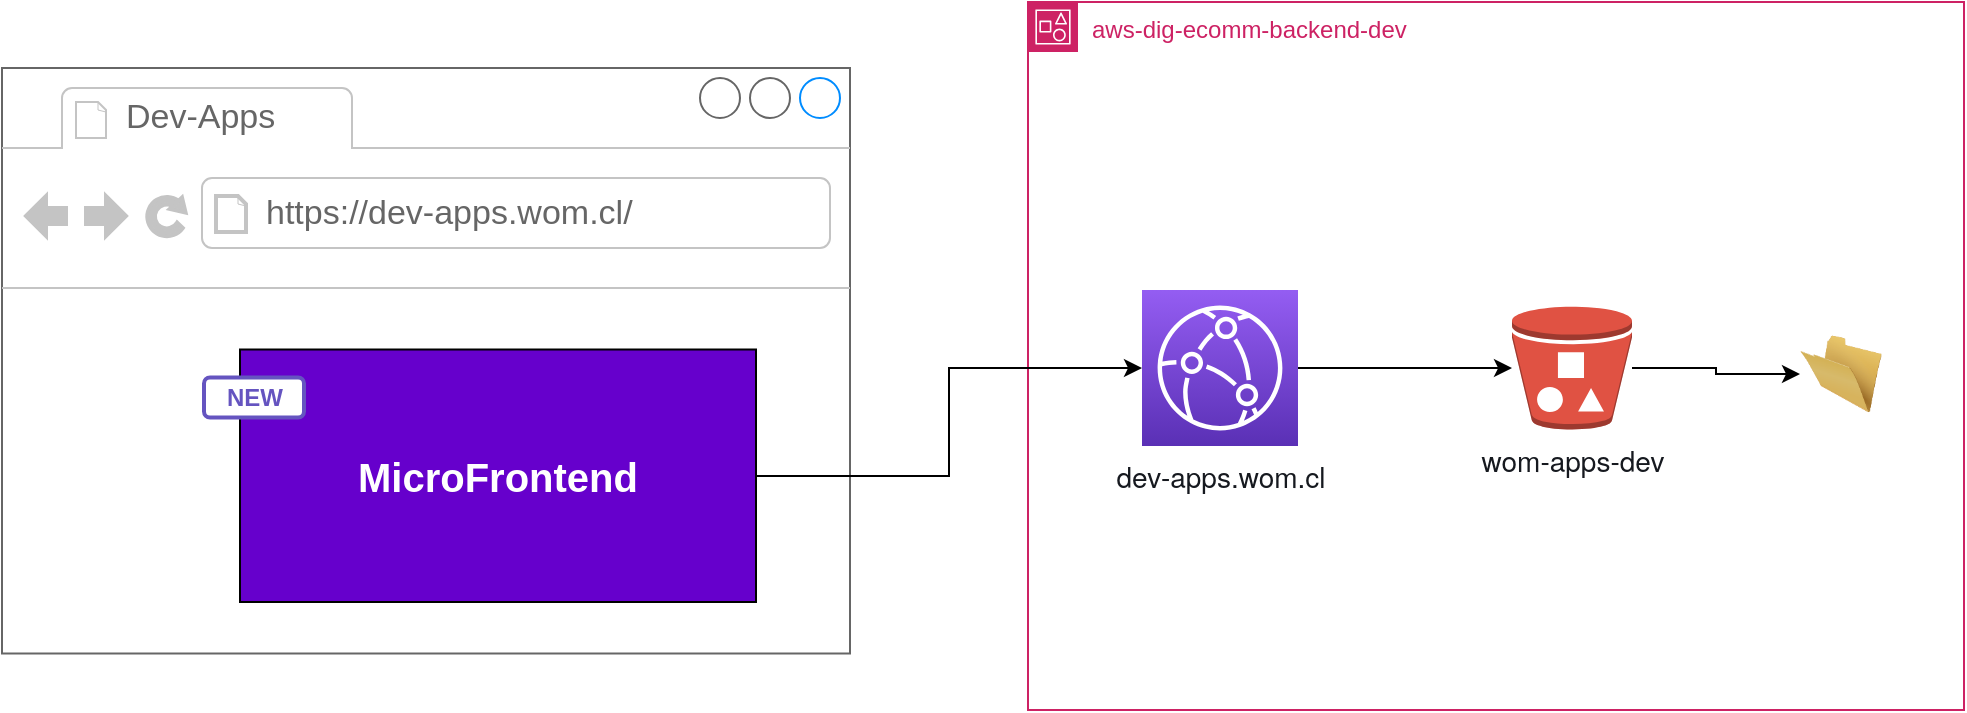 <mxfile version="20.2.3" type="device" pages="2"><diagram id="BjgSKMOBpAk0dEzWRqdU" name="Control Version"><mxGraphModel dx="1822" dy="539" grid="0" gridSize="10" guides="1" tooltips="1" connect="1" arrows="1" fold="1" page="0" pageScale="1" pageWidth="827" pageHeight="1169" math="0" shadow="0"><root><mxCell id="0"/><mxCell id="1" parent="0"/><mxCell id="gxzffptza5jU-NQPstKf-1" value="aws-dig-ecomm-backend-dev" style="points=[[0,0],[0.25,0],[0.5,0],[0.75,0],[1,0],[1,0.25],[1,0.5],[1,0.75],[1,1],[0.75,1],[0.5,1],[0.25,1],[0,1],[0,0.75],[0,0.5],[0,0.25]];outlineConnect=0;gradientColor=none;html=1;whiteSpace=wrap;fontSize=12;fontStyle=0;container=1;pointerEvents=0;collapsible=0;recursiveResize=0;shape=mxgraph.aws4.group;grIcon=mxgraph.aws4.group_account;strokeColor=#CD2264;fillColor=none;verticalAlign=top;align=left;spacingLeft=30;fontColor=#CD2264;dashed=0;" parent="1" vertex="1"><mxGeometry x="-80" y="105" width="468" height="354" as="geometry"/></mxCell><mxCell id="gxzffptza5jU-NQPstKf-12" style="edgeStyle=orthogonalEdgeStyle;rounded=0;orthogonalLoop=1;jettySize=auto;html=1;" parent="gxzffptza5jU-NQPstKf-1" source="gxzffptza5jU-NQPstKf-7" target="gxzffptza5jU-NQPstKf-9" edge="1"><mxGeometry relative="1" as="geometry"/></mxCell><mxCell id="gxzffptza5jU-NQPstKf-7" value="&lt;div style=&quot;text-align: left;&quot;&gt;&lt;font face=&quot;Amazon Ember, Helvetica Neue, Roboto, Arial, sans-serif&quot; color=&quot;#16191f&quot;&gt;&lt;span style=&quot;font-size: 14px;&quot;&gt;wom-apps-dev&lt;/span&gt;&lt;/font&gt;&lt;br&gt;&lt;/div&gt;" style="outlineConnect=0;dashed=0;verticalLabelPosition=bottom;verticalAlign=top;align=center;html=1;shape=mxgraph.aws3.bucket_with_objects;fillColor=#E05243;gradientColor=none;" parent="gxzffptza5jU-NQPstKf-1" vertex="1"><mxGeometry x="242" y="152.25" width="60" height="61.5" as="geometry"/></mxCell><mxCell id="gxzffptza5jU-NQPstKf-11" style="edgeStyle=orthogonalEdgeStyle;rounded=0;orthogonalLoop=1;jettySize=auto;html=1;" parent="gxzffptza5jU-NQPstKf-1" source="gxzffptza5jU-NQPstKf-8" target="gxzffptza5jU-NQPstKf-7" edge="1"><mxGeometry relative="1" as="geometry"/></mxCell><mxCell id="gxzffptza5jU-NQPstKf-8" value="&lt;div style=&quot;text-align: left;&quot;&gt;&lt;font face=&quot;Amazon Ember, Helvetica Neue, Roboto, Arial, sans-serif&quot; color=&quot;#16191f&quot;&gt;&lt;span style=&quot;font-size: 14px;&quot;&gt;dev-apps.wom.cl&lt;/span&gt;&lt;/font&gt;&lt;br&gt;&lt;/div&gt;" style="sketch=0;points=[[0,0,0],[0.25,0,0],[0.5,0,0],[0.75,0,0],[1,0,0],[0,1,0],[0.25,1,0],[0.5,1,0],[0.75,1,0],[1,1,0],[0,0.25,0],[0,0.5,0],[0,0.75,0],[1,0.25,0],[1,0.5,0],[1,0.75,0]];outlineConnect=0;fontColor=#232F3E;gradientColor=#945DF2;gradientDirection=north;fillColor=#5A30B5;strokeColor=#ffffff;dashed=0;verticalLabelPosition=bottom;verticalAlign=top;align=center;html=1;fontSize=12;fontStyle=0;aspect=fixed;shape=mxgraph.aws4.resourceIcon;resIcon=mxgraph.aws4.cloudfront;" parent="gxzffptza5jU-NQPstKf-1" vertex="1"><mxGeometry x="57" y="144" width="78" height="78" as="geometry"/></mxCell><mxCell id="gxzffptza5jU-NQPstKf-9" value="25" style="image;html=1;image=img/lib/clip_art/general/Empty_Folder_128x128.png;fontSize=20;fontColor=#FFFFFF;fillColor=#6600CC;" parent="gxzffptza5jU-NQPstKf-1" vertex="1"><mxGeometry x="386" y="163" width="41" height="46" as="geometry"/></mxCell><mxCell id="gxzffptza5jU-NQPstKf-2" value="" style="strokeWidth=1;shadow=0;dashed=0;align=center;html=1;shape=mxgraph.mockup.containers.browserWindow;rSize=0;strokeColor=#666666;strokeColor2=#008cff;strokeColor3=#c4c4c4;mainText=,;recursiveResize=0;fontSize=17;" parent="1" vertex="1"><mxGeometry x="-593" y="138" width="424" height="292.75" as="geometry"/></mxCell><mxCell id="gxzffptza5jU-NQPstKf-3" value="Dev-Apps" style="strokeWidth=1;shadow=0;dashed=0;align=center;html=1;shape=mxgraph.mockup.containers.anchor;fontSize=17;fontColor=#666666;align=left;" parent="gxzffptza5jU-NQPstKf-2" vertex="1"><mxGeometry x="60" y="12" width="110" height="26" as="geometry"/></mxCell><mxCell id="gxzffptza5jU-NQPstKf-4" value="https://dev-apps.wom.cl/" style="strokeWidth=1;shadow=0;dashed=0;align=center;html=1;shape=mxgraph.mockup.containers.anchor;rSize=0;fontSize=17;fontColor=#666666;align=left;" parent="gxzffptza5jU-NQPstKf-2" vertex="1"><mxGeometry x="130" y="60" width="250" height="26" as="geometry"/></mxCell><mxCell id="gxzffptza5jU-NQPstKf-5" value="MicroFrontend" style="rounded=0;whiteSpace=wrap;html=1;fillColor=#6600CC;fontColor=#FFFFFF;fontSize=20;fontStyle=1" parent="gxzffptza5jU-NQPstKf-2" vertex="1"><mxGeometry x="119" y="140.75" width="258" height="126.25" as="geometry"/></mxCell><mxCell id="gxzffptza5jU-NQPstKf-6" value="NEW" style="dashed=0;html=1;rounded=1;strokeColor=#6554C0;fontSize=12;align=center;fontStyle=1;strokeWidth=2;fontColor=#6554C0" parent="gxzffptza5jU-NQPstKf-2" vertex="1"><mxGeometry x="101" y="154.75" width="50" height="20" as="geometry"/></mxCell><mxCell id="gxzffptza5jU-NQPstKf-10" style="edgeStyle=orthogonalEdgeStyle;rounded=0;orthogonalLoop=1;jettySize=auto;html=1;" parent="1" source="gxzffptza5jU-NQPstKf-5" target="gxzffptza5jU-NQPstKf-8" edge="1"><mxGeometry relative="1" as="geometry"/></mxCell></root></mxGraphModel></diagram><diagram id="RgSmApzdFPjj2YLWKoKx" name="POC MicroFront"><mxGraphModel dx="2155" dy="1348" grid="0" gridSize="10" guides="1" tooltips="1" connect="1" arrows="1" fold="1" page="0" pageScale="1" pageWidth="827" pageHeight="1169" math="0" shadow="0"><root><mxCell id="0"/><mxCell id="1" parent="0"/><mxCell id="TKnV8TVuHPMgx9alb4q9-1" value="" style="rounded=1;whiteSpace=wrap;html=1;fillColor=none;dashed=1;" vertex="1" parent="1"><mxGeometry x="914" y="509" width="463" height="398" as="geometry"/></mxCell><mxCell id="TKnV8TVuHPMgx9alb4q9-2" value="Aplicación Contenedora" style="rounded=0;whiteSpace=wrap;html=1;verticalAlign=top;" vertex="1" parent="1"><mxGeometry x="1651" y="485" width="640" height="420" as="geometry"/></mxCell><mxCell id="TKnV8TVuHPMgx9alb4q9-3" value="" style="shape=image;verticalLabelPosition=bottom;labelBackgroundColor=default;verticalAlign=top;aspect=fixed;imageAspect=0;image=https://miro.medium.com/max/1400/0*WUA1jMC7nxlDarg6.png;" vertex="1" parent="1"><mxGeometry x="712" y="46" width="1075.86" height="360" as="geometry"/></mxCell><mxCell id="TKnV8TVuHPMgx9alb4q9-4" style="edgeStyle=orthogonalEdgeStyle;rounded=0;orthogonalLoop=1;jettySize=auto;html=1;" edge="1" parent="1" source="TKnV8TVuHPMgx9alb4q9-5" target="TKnV8TVuHPMgx9alb4q9-30"><mxGeometry relative="1" as="geometry"/></mxCell><mxCell id="TKnV8TVuHPMgx9alb4q9-5" value="" style="rounded=0;whiteSpace=wrap;html=1;strokeColor=#9673a6;fillColor=#e1d5e7;" vertex="1" parent="1"><mxGeometry x="682" y="933" width="175.86" height="301" as="geometry"/></mxCell><mxCell id="TKnV8TVuHPMgx9alb4q9-6" value="Front React" style="rounded=1;whiteSpace=wrap;html=1;" vertex="1" parent="1"><mxGeometry x="720" y="966" width="99.86" height="60" as="geometry"/></mxCell><mxCell id="TKnV8TVuHPMgx9alb4q9-7" value="API" style="rounded=1;whiteSpace=wrap;html=1;" vertex="1" parent="1"><mxGeometry x="720" y="1052" width="99.86" height="60" as="geometry"/></mxCell><mxCell id="TKnV8TVuHPMgx9alb4q9-8" value="BFF" style="rounded=1;whiteSpace=wrap;html=1;" vertex="1" parent="1"><mxGeometry x="717" y="1130" width="102.86" height="60" as="geometry"/></mxCell><mxCell id="TKnV8TVuHPMgx9alb4q9-9" value="Menu" style="rounded=0;whiteSpace=wrap;html=1;" vertex="1" parent="1"><mxGeometry x="1671" y="519" width="597" height="69" as="geometry"/></mxCell><mxCell id="TKnV8TVuHPMgx9alb4q9-10" value="Contenedor de MicroFronend" style="rounded=0;whiteSpace=wrap;html=1;strokeColor=#7F00FF;" vertex="1" parent="1"><mxGeometry x="1671" y="594" width="419" height="289" as="geometry"/></mxCell><mxCell id="TKnV8TVuHPMgx9alb4q9-11" value="Otros Componentes" style="rounded=0;whiteSpace=wrap;html=1;" vertex="1" parent="1"><mxGeometry x="2098" y="594" width="170" height="289" as="geometry"/></mxCell><mxCell id="TKnV8TVuHPMgx9alb4q9-12" value="Tipo&lt;br&gt;Negocio&lt;br&gt;&amp;lt;dominio&amp;gt;" style="rounded=1;whiteSpace=wrap;html=1;fillColor=#e1d5e7;strokeColor=#9673a6;" vertex="1" parent="1"><mxGeometry x="602" y="895" width="120" height="60" as="geometry"/></mxCell><mxCell id="TKnV8TVuHPMgx9alb4q9-13" value="Tipo&lt;br&gt;Grafico&lt;br&gt;&amp;lt;material ui&amp;gt;" style="rounded=1;whiteSpace=wrap;html=1;" vertex="1" parent="1"><mxGeometry x="1047" y="522" width="120" height="60" as="geometry"/></mxCell><mxCell id="TKnV8TVuHPMgx9alb4q9-14" style="edgeStyle=orthogonalEdgeStyle;rounded=0;orthogonalLoop=1;jettySize=auto;html=1;dashed=1;" edge="1" parent="1" source="TKnV8TVuHPMgx9alb4q9-17" target="TKnV8TVuHPMgx9alb4q9-34"><mxGeometry relative="1" as="geometry"><Array as="points"><mxPoint x="891" y="660"/><mxPoint x="891" y="558"/></Array></mxGeometry></mxCell><mxCell id="TKnV8TVuHPMgx9alb4q9-15" style="edgeStyle=orthogonalEdgeStyle;rounded=0;orthogonalLoop=1;jettySize=auto;html=1;entryX=1;entryY=0.5;entryDx=0;entryDy=0;dashed=1;" edge="1" parent="1" source="TKnV8TVuHPMgx9alb4q9-17" target="TKnV8TVuHPMgx9alb4q9-35"><mxGeometry relative="1" as="geometry"><Array as="points"><mxPoint x="891" y="660"/><mxPoint x="891" y="631"/></Array></mxGeometry></mxCell><mxCell id="TKnV8TVuHPMgx9alb4q9-16" style="edgeStyle=orthogonalEdgeStyle;rounded=0;orthogonalLoop=1;jettySize=auto;html=1;dashed=1;" edge="1" parent="1" source="TKnV8TVuHPMgx9alb4q9-17" target="TKnV8TVuHPMgx9alb4q9-36"><mxGeometry relative="1" as="geometry"><Array as="points"><mxPoint x="892" y="660"/><mxPoint x="892" y="707"/></Array></mxGeometry></mxCell><mxCell id="TKnV8TVuHPMgx9alb4q9-17" value="Tipo&lt;br&gt;Navegación&lt;br&gt;&amp;lt;routers&amp;gt;" style="rounded=1;whiteSpace=wrap;html=1;" vertex="1" parent="1"><mxGeometry x="1122" y="624" width="120" height="60" as="geometry"/></mxCell><mxCell id="TKnV8TVuHPMgx9alb4q9-18" style="edgeStyle=orthogonalEdgeStyle;rounded=0;orthogonalLoop=1;jettySize=auto;html=1;" edge="1" parent="1" source="TKnV8TVuHPMgx9alb4q9-20" target="TKnV8TVuHPMgx9alb4q9-22"><mxGeometry relative="1" as="geometry"/></mxCell><mxCell id="TKnV8TVuHPMgx9alb4q9-19" style="edgeStyle=orthogonalEdgeStyle;rounded=0;orthogonalLoop=1;jettySize=auto;html=1;entryX=0;entryY=0.5;entryDx=0;entryDy=0;" edge="1" parent="1" source="TKnV8TVuHPMgx9alb4q9-20" target="TKnV8TVuHPMgx9alb4q9-24"><mxGeometry relative="1" as="geometry"/></mxCell><mxCell id="TKnV8TVuHPMgx9alb4q9-20" value="lab.wom.cl" style="rounded=0;whiteSpace=wrap;html=1;" vertex="1" parent="1"><mxGeometry x="958" y="564" width="120" height="60" as="geometry"/></mxCell><mxCell id="TKnV8TVuHPMgx9alb4q9-21" style="edgeStyle=orthogonalEdgeStyle;rounded=0;orthogonalLoop=1;jettySize=auto;html=1;" edge="1" parent="1" source="TKnV8TVuHPMgx9alb4q9-22" target="TKnV8TVuHPMgx9alb4q9-28"><mxGeometry relative="1" as="geometry"/></mxCell><mxCell id="TKnV8TVuHPMgx9alb4q9-22" value="Menu" style="rounded=0;whiteSpace=wrap;html=1;" vertex="1" parent="1"><mxGeometry x="1042" y="677" width="120" height="60" as="geometry"/></mxCell><mxCell id="TKnV8TVuHPMgx9alb4q9-23" style="edgeStyle=orthogonalEdgeStyle;rounded=0;orthogonalLoop=1;jettySize=auto;html=1;entryX=0;entryY=0.5;entryDx=0;entryDy=0;" edge="1" parent="1" source="TKnV8TVuHPMgx9alb4q9-24" target="TKnV8TVuHPMgx9alb4q9-26"><mxGeometry relative="1" as="geometry"/></mxCell><mxCell id="TKnV8TVuHPMgx9alb4q9-24" value="Contenedor" style="rounded=0;whiteSpace=wrap;html=1;fillColor=#dae8fc;strokeColor=#6c8ebf;" vertex="1" parent="1"><mxGeometry x="1042" y="772" width="120" height="60" as="geometry"/></mxCell><mxCell id="TKnV8TVuHPMgx9alb4q9-25" style="edgeStyle=orthogonalEdgeStyle;rounded=0;orthogonalLoop=1;jettySize=auto;html=1;" edge="1" parent="1" source="TKnV8TVuHPMgx9alb4q9-26" target="TKnV8TVuHPMgx9alb4q9-30"><mxGeometry relative="1" as="geometry"/></mxCell><mxCell id="TKnV8TVuHPMgx9alb4q9-26" value="&amp;nbsp;App Fronend Factibilidad Fibra" style="rounded=0;whiteSpace=wrap;html=1;strokeColor=#9673a6;fillColor=#e1d5e7;" vertex="1" parent="1"><mxGeometry x="1227" y="815" width="120" height="60" as="geometry"/></mxCell><mxCell id="TKnV8TVuHPMgx9alb4q9-27" style="edgeStyle=orthogonalEdgeStyle;rounded=0;orthogonalLoop=1;jettySize=auto;html=1;" edge="1" parent="1" source="TKnV8TVuHPMgx9alb4q9-28" target="TKnV8TVuHPMgx9alb4q9-26"><mxGeometry relative="1" as="geometry"/></mxCell><mxCell id="TKnV8TVuHPMgx9alb4q9-28" value="Menu / Factibiidad&lt;br&gt;&amp;lt;perfilado&amp;gt;" style="rounded=0;whiteSpace=wrap;html=1;" vertex="1" parent="1"><mxGeometry x="1227" y="702" width="120" height="60" as="geometry"/></mxCell><mxCell id="TKnV8TVuHPMgx9alb4q9-29" style="edgeStyle=orthogonalEdgeStyle;rounded=0;orthogonalLoop=1;jettySize=auto;html=1;" edge="1" parent="1" source="TKnV8TVuHPMgx9alb4q9-30" target="TKnV8TVuHPMgx9alb4q9-10"><mxGeometry relative="1" as="geometry"/></mxCell><mxCell id="TKnV8TVuHPMgx9alb4q9-30" value="&amp;lt;Microfronend&amp;gt;&lt;br&gt;&amp;lt;contexto se guridad&amp;gt;&lt;br&gt;conversan con otros" style="rounded=0;whiteSpace=wrap;html=1;labelPosition=center;verticalLabelPosition=middle;align=center;verticalAlign=top;strokeColor=#7F00FF;" vertex="1" parent="1"><mxGeometry x="1011.5" y="921" width="551" height="350" as="geometry"/></mxCell><mxCell id="TKnV8TVuHPMgx9alb4q9-31" value="Paso 1&lt;br&gt;&amp;lt;webcomponent&amp;gt;" style="rounded=0;whiteSpace=wrap;html=1;" vertex="1" parent="1"><mxGeometry x="1064" y="1000.5" width="120" height="243" as="geometry"/></mxCell><mxCell id="TKnV8TVuHPMgx9alb4q9-32" value="Paso 2&lt;br&gt;&amp;lt;webcomponent&amp;gt;" style="rounded=0;whiteSpace=wrap;html=1;" vertex="1" parent="1"><mxGeometry x="1203" y="997.5" width="120" height="243" as="geometry"/></mxCell><mxCell id="TKnV8TVuHPMgx9alb4q9-33" value="Paso 3&lt;br&gt;&amp;lt;webcomponent&amp;gt;" style="rounded=0;whiteSpace=wrap;html=1;" vertex="1" parent="1"><mxGeometry x="1342" y="1000.5" width="120" height="243" as="geometry"/></mxCell><mxCell id="TKnV8TVuHPMgx9alb4q9-34" value="Rol Publico&lt;br&gt;Anónimo" style="rounded=1;whiteSpace=wrap;html=1;" vertex="1" parent="1"><mxGeometry x="724" y="528" width="120" height="60" as="geometry"/></mxCell><mxCell id="TKnV8TVuHPMgx9alb4q9-35" value="Rol Privado&lt;br&gt;Cliente" style="rounded=1;whiteSpace=wrap;html=1;" vertex="1" parent="1"><mxGeometry x="722" y="601" width="120" height="60" as="geometry"/></mxCell><mxCell id="TKnV8TVuHPMgx9alb4q9-36" value="Rol Privado&lt;br&gt;Colaborador" style="rounded=1;whiteSpace=wrap;html=1;" vertex="1" parent="1"><mxGeometry x="720" y="677" width="120" height="60" as="geometry"/></mxCell><mxCell id="TKnV8TVuHPMgx9alb4q9-37" style="edgeStyle=orthogonalEdgeStyle;rounded=0;orthogonalLoop=1;jettySize=auto;html=1;" edge="1" parent="1" source="TKnV8TVuHPMgx9alb4q9-38" target="TKnV8TVuHPMgx9alb4q9-26"><mxGeometry relative="1" as="geometry"><Array as="points"><mxPoint x="1409" y="828"/></Array></mxGeometry></mxCell><mxCell id="TKnV8TVuHPMgx9alb4q9-38" value="www.cyber2023.cl/factibilidad" style="rounded=0;whiteSpace=wrap;html=1;fillColor=#dae8fc;strokeColor=#6c8ebf;" vertex="1" parent="1"><mxGeometry x="1306" y="433" width="192" height="60" as="geometry"/></mxCell><mxCell id="TKnV8TVuHPMgx9alb4q9-39" style="edgeStyle=orthogonalEdgeStyle;rounded=0;orthogonalLoop=1;jettySize=auto;html=1;" edge="1" parent="1" source="TKnV8TVuHPMgx9alb4q9-40" target="TKnV8TVuHPMgx9alb4q9-26"><mxGeometry relative="1" as="geometry"><Array as="points"><mxPoint x="1510" y="840"/></Array></mxGeometry></mxCell><mxCell id="TKnV8TVuHPMgx9alb4q9-40" value="store.wom.cl&lt;br&gt;&amp;lt;iframe&amp;gt;" style="rounded=0;whiteSpace=wrap;html=1;fillColor=#dae8fc;strokeColor=#6c8ebf;" vertex="1" parent="1"><mxGeometry x="1420" y="588" width="192" height="60" as="geometry"/></mxCell><mxCell id="TKnV8TVuHPMgx9alb4q9-41" value="container" style="shape=image;html=1;verticalAlign=middle;verticalLabelPosition=middle;labelBackgroundColor=#ffffff;imageAspect=0;aspect=fixed;image=https://cdn4.iconfinder.com/data/icons/logos-and-brands/512/144_Gitlab_logo_logos-128.png;rounded=1;labelPosition=right;align=left;fontStyle=1" vertex="1" parent="1"><mxGeometry x="1034" y="757" width="30" height="30" as="geometry"/></mxCell><mxCell id="TKnV8TVuHPMgx9alb4q9-42" value="menu" style="shape=image;html=1;verticalAlign=middle;verticalLabelPosition=middle;labelBackgroundColor=#ffffff;imageAspect=0;aspect=fixed;image=https://cdn4.iconfinder.com/data/icons/logos-and-brands/512/144_Gitlab_logo_logos-128.png;rounded=1;labelPosition=right;align=left;fontStyle=1" vertex="1" parent="1"><mxGeometry x="1034" y="669" width="30" height="30" as="geometry"/></mxCell><mxCell id="TKnV8TVuHPMgx9alb4q9-43" value="wom dinamic" style="shape=image;html=1;verticalAlign=middle;verticalLabelPosition=middle;labelBackgroundColor=#ffffff;imageAspect=0;aspect=fixed;image=https://cdn4.iconfinder.com/data/icons/logos-and-brands/512/144_Gitlab_logo_logos-128.png;rounded=1;labelPosition=right;align=left;fontStyle=1" vertex="1" parent="1"><mxGeometry x="955" y="558" width="30" height="30" as="geometry"/></mxCell><mxCell id="TKnV8TVuHPMgx9alb4q9-44" value="wom static" style="shape=image;html=1;verticalAlign=middle;verticalLabelPosition=middle;labelBackgroundColor=#ffffff;imageAspect=0;aspect=fixed;image=https://cdn4.iconfinder.com/data/icons/logos-and-brands/512/144_Gitlab_logo_logos-128.png;rounded=1;labelPosition=right;align=left;fontStyle=1" vertex="1" parent="1"><mxGeometry x="962" y="843" width="30" height="30" as="geometry"/></mxCell><mxCell id="TKnV8TVuHPMgx9alb4q9-45" value="app factibilidad" style="shape=image;html=1;verticalAlign=middle;verticalLabelPosition=middle;labelBackgroundColor=#ffffff;imageAspect=0;aspect=fixed;image=https://cdn4.iconfinder.com/data/icons/logos-and-brands/512/144_Gitlab_logo_logos-128.png;rounded=1;labelPosition=right;align=left;fontStyle=1" vertex="1" parent="1"><mxGeometry x="1167" y="875" width="30" height="30" as="geometry"/></mxCell><mxCell id="TKnV8TVuHPMgx9alb4q9-46" value="app iframe" style="shape=image;html=1;verticalAlign=middle;verticalLabelPosition=middle;labelBackgroundColor=#ffffff;imageAspect=0;aspect=fixed;image=https://cdn4.iconfinder.com/data/icons/logos-and-brands/512/144_Gitlab_logo_logos-128.png;rounded=1;labelPosition=right;align=left;fontStyle=1" vertex="1" parent="1"><mxGeometry x="1530" y="772" width="30" height="30" as="geometry"/></mxCell><mxCell id="TKnV8TVuHPMgx9alb4q9-47" value="CXOne&lt;br&gt;MAX&lt;br&gt;&amp;lt;iframe&amp;gt;" style="rounded=0;whiteSpace=wrap;html=1;fillColor=#dae8fc;strokeColor=#6c8ebf;" vertex="1" parent="1"><mxGeometry x="1533" y="708.5" width="96" height="60" as="geometry"/></mxCell><mxCell id="TKnV8TVuHPMgx9alb4q9-48" style="edgeStyle=orthogonalEdgeStyle;rounded=0;orthogonalLoop=1;jettySize=auto;html=1;" edge="1" parent="1" source="TKnV8TVuHPMgx9alb4q9-47" target="TKnV8TVuHPMgx9alb4q9-26"><mxGeometry relative="1" as="geometry"><Array as="points"><mxPoint x="1584" y="852"/></Array><mxPoint x="1520" y="679" as="sourcePoint"/><mxPoint x="1357" y="855" as="targetPoint"/></mxGeometry></mxCell></root></mxGraphModel></diagram></mxfile>